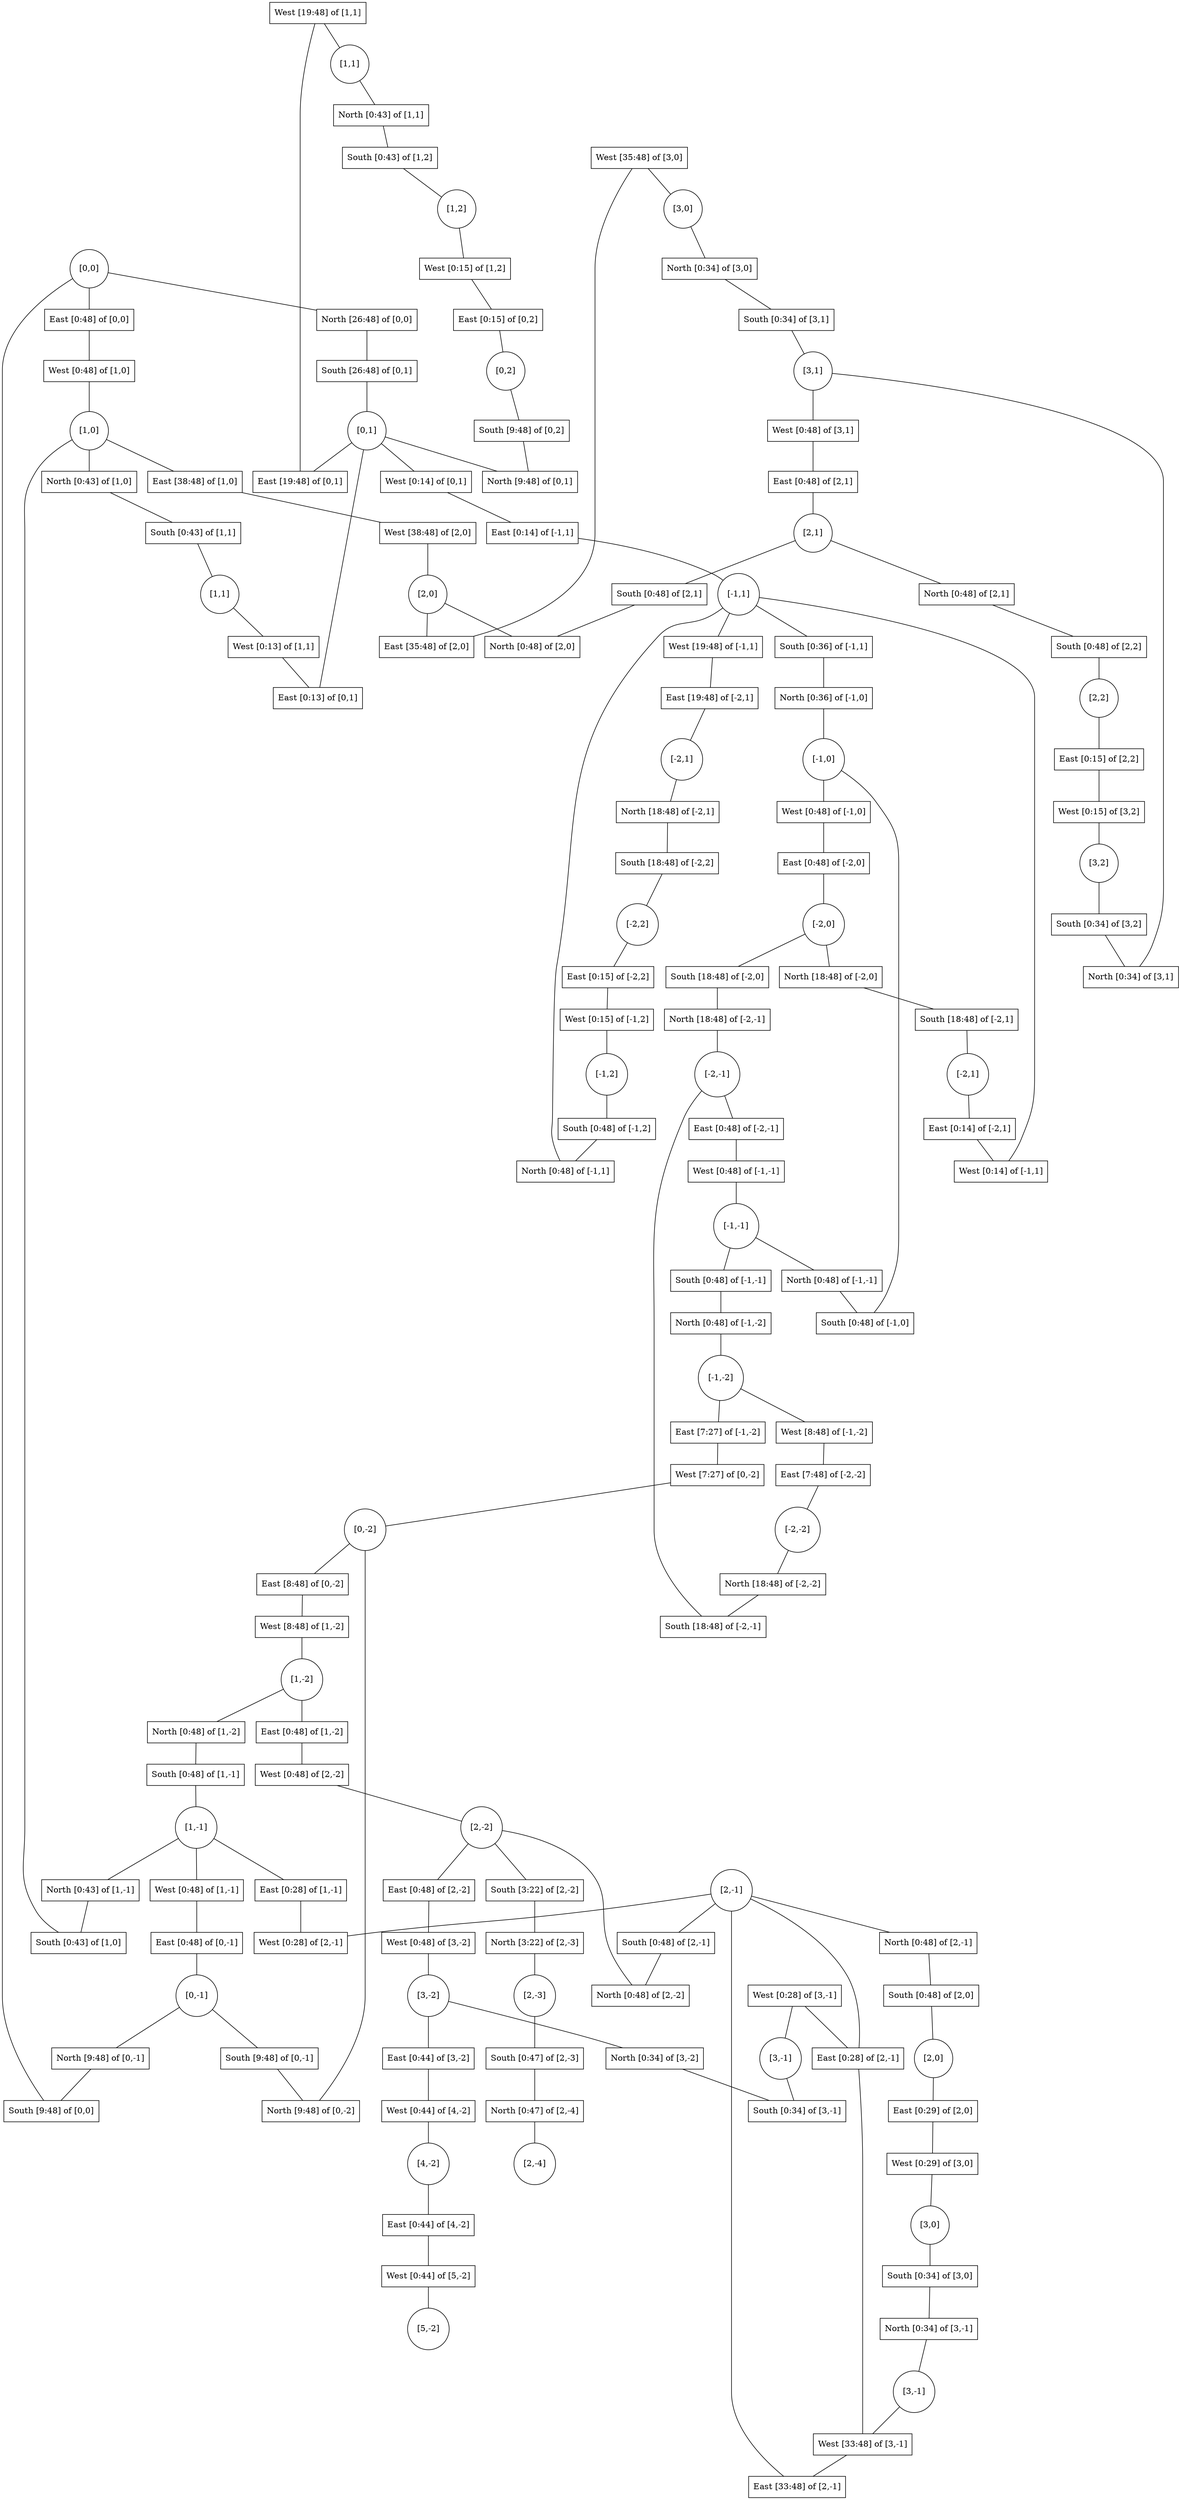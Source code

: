 graph G {
	node [shape="circle"]
	0[label="[0,0]"]
	1[label="North [26:48] of [0,0]",shape="box"]
	2[label="East [0:48] of [0,0]",shape="box"]
	3[label="South [9:48] of [0,0]",shape="box"]
	4[label="North [9:48] of [0,1]",shape="box"]
	5[label="East [19:48] of [0,1]",shape="box"]
	6[label="South [26:48] of [0,1]",shape="box"]
	7[label="West [0:14] of [0,1]",shape="box"]
	8[label="[0,1]"]
	9[label="East [0:13] of [0,1]",shape="box"]
	10[label="North [0:48] of [-1,1]",shape="box"]
	11[label="East [0:14] of [-1,1]",shape="box"]
	12[label="South [0:36] of [-1,1]",shape="box"]
	13[label="West [19:48] of [-1,1]",shape="box"]
	14[label="West [0:14] of [-1,1]",shape="box"]
	15[label="[-1,1]"]
	16[label="North [18:48] of [-2,1]",shape="box"]
	17[label="East [19:48] of [-2,1]",shape="box"]
	18[label="East [0:14] of [-2,1]",shape="box"]
	19[label="South [18:48] of [-2,1]",shape="box"]
	20[label="[-2,1]"]
	21[label="East [0:15] of [-2,2]",shape="box"]
	22[label="South [18:48] of [-2,2]",shape="box"]
	23[label="[-2,2]"]
	24[label="South [0:48] of [-1,2]",shape="box"]
	25[label="West [0:15] of [-1,2]",shape="box"]
	26[label="[-1,2]"]
	27[label="North [0:43] of [1,0]",shape="box"]
	28[label="East [38:48] of [1,0]",shape="box"]
	29[label="South [0:43] of [1,0]",shape="box"]
	30[label="West [0:48] of [1,0]",shape="box"]
	31[label="[1,0]"]
	32[label="North [0:48] of [2,0]",shape="box"]
	33[label="East [35:48] of [2,0]",shape="box"]
	34[label="West [38:48] of [2,0]",shape="box"]
	35[label="[2,0]"]
	36[label="North [0:43] of [1,1]",shape="box"]
	37[label="South [0:43] of [1,1]",shape="box"]
	38[label="West [19:48] of [1,1]",shape="box"]
	39[label="West [0:13] of [1,1]",shape="box"]
	40[label="[1,1]"]
	41[label="[1,1]"]
	42[label="South [0:43] of [1,2]",shape="box"]
	43[label="West [0:15] of [1,2]",shape="box"]
	44[label="[1,2]"]
	45[label="East [0:15] of [0,2]",shape="box"]
	46[label="South [9:48] of [0,2]",shape="box"]
	47[label="[0,2]"]
	48[label="North [0:36] of [-1,0]",shape="box"]
	49[label="South [0:48] of [-1,0]",shape="box"]
	50[label="West [0:48] of [-1,0]",shape="box"]
	51[label="[-1,0]"]
	52[label="North [18:48] of [-2,0]",shape="box"]
	53[label="East [0:48] of [-2,0]",shape="box"]
	54[label="South [18:48] of [-2,0]",shape="box"]
	55[label="[-2,0]"]
	56[label="[-2,1]"]
	57[label="North [18:48] of [-2,-1]",shape="box"]
	58[label="East [0:48] of [-2,-1]",shape="box"]
	59[label="South [18:48] of [-2,-1]",shape="box"]
	60[label="[-2,-1]"]
	61[label="North [0:48] of [-1,-1]",shape="box"]
	62[label="South [0:48] of [-1,-1]",shape="box"]
	63[label="West [0:48] of [-1,-1]",shape="box"]
	64[label="[-1,-1]"]
	65[label="North [0:48] of [-1,-2]",shape="box"]
	66[label="East [7:27] of [-1,-2]",shape="box"]
	67[label="West [8:48] of [-1,-2]",shape="box"]
	68[label="[-1,-2]"]
	69[label="East [8:48] of [0,-2]",shape="box"]
	70[label="West [7:27] of [0,-2]",shape="box"]
	71[label="[0,-2]"]
	72[label="North [9:48] of [0,-2]",shape="box"]
	73[label="North [0:48] of [1,-2]",shape="box"]
	74[label="East [0:48] of [1,-2]",shape="box"]
	75[label="West [8:48] of [1,-2]",shape="box"]
	76[label="[1,-2]"]
	77[label="North [0:48] of [2,-2]",shape="box"]
	78[label="East [0:48] of [2,-2]",shape="box"]
	79[label="South [3:22] of [2,-2]",shape="box"]
	80[label="West [0:48] of [2,-2]",shape="box"]
	81[label="[2,-2]"]
	82[label="North [3:22] of [2,-3]",shape="box"]
	83[label="South [0:47] of [2,-3]",shape="box"]
	84[label="[2,-3]"]
	85[label="North [0:47] of [2,-4]",shape="box"]
	86[label="[2,-4]"]
	87[label="North [0:34] of [3,-2]",shape="box"]
	88[label="East [0:44] of [3,-2]",shape="box"]
	89[label="West [0:48] of [3,-2]",shape="box"]
	90[label="[3,-2]"]
	91[label="South [0:34] of [3,-1]",shape="box"]
	92[label="West [33:48] of [3,-1]",shape="box"]
	93[label="East [33:48] of [2,-1]",shape="box"]
	94[label="South [0:48] of [2,-1]",shape="box"]
	95[label="West [0:28] of [2,-1]",shape="box"]
	96[label="[2,-1]"]
	97[label="North [0:48] of [2,-1]",shape="box"]
	98[label="East [0:28] of [2,-1]",shape="box"]
	99[label="East [0:29] of [2,0]",shape="box"]
	100[label="South [0:48] of [2,0]",shape="box"]
	101[label="[2,0]"]
	102[label="North [0:34] of [3,0]",shape="box"]
	103[label="South [0:34] of [3,0]",shape="box"]
	104[label="West [35:48] of [3,0]",shape="box"]
	105[label="West [0:29] of [3,0]",shape="box"]
	106[label="[3,0]"]
	107[label="North [0:34] of [3,-1]",shape="box"]
	108[label="West [0:28] of [3,-1]",shape="box"]
	109[label="[3,-1]"]
	110[label="[3,-1]"]
	111[label="East [0:44] of [4,-2]",shape="box"]
	112[label="West [0:44] of [4,-2]",shape="box"]
	113[label="[4,-2]"]
	114[label="West [0:44] of [5,-2]",shape="box"]
	115[label="[5,-2]"]
	116[label="North [0:43] of [1,-1]",shape="box"]
	117[label="East [0:28] of [1,-1]",shape="box"]
	118[label="South [0:48] of [1,-1]",shape="box"]
	119[label="West [0:48] of [1,-1]",shape="box"]
	120[label="[1,-1]"]
	121[label="North [9:48] of [0,-1]",shape="box"]
	122[label="East [0:48] of [0,-1]",shape="box"]
	123[label="South [9:48] of [0,-1]",shape="box"]
	124[label="[0,-1]"]
	125[label="North [18:48] of [-2,-2]",shape="box"]
	126[label="East [7:48] of [-2,-2]",shape="box"]
	127[label="[-2,-2]"]
	128[label="[3,0]"]
	129[label="North [0:34] of [3,1]",shape="box"]
	130[label="South [0:34] of [3,1]",shape="box"]
	131[label="West [0:48] of [3,1]",shape="box"]
	132[label="[3,1]"]
	133[label="North [0:48] of [2,1]",shape="box"]
	134[label="East [0:48] of [2,1]",shape="box"]
	135[label="South [0:48] of [2,1]",shape="box"]
	136[label="[2,1]"]
	137[label="East [0:15] of [2,2]",shape="box"]
	138[label="South [0:48] of [2,2]",shape="box"]
	139[label="[2,2]"]
	140[label="South [0:34] of [3,2]",shape="box"]
	141[label="West [0:15] of [3,2]",shape="box"]
	142[label="[3,2]"]
	0 -- 1
	1 -- 6
	6 -- 8
	8 -- 4
	8 -- 5
	8 -- 7
	7 -- 11
	11 -- 15
	15 -- 10
	15 -- 12
	15 -- 13
	15 -- 14
	13 -- 17
	17 -- 20
	20 -- 16
	18 -- 14
	16 -- 22
	22 -- 23
	23 -- 21
	21 -- 25
	25 -- 26
	26 -- 24
	24 -- 10
	8 -- 9
	0 -- 2
	0 -- 3
	2 -- 30
	30 -- 31
	31 -- 27
	31 -- 28
	31 -- 29
	28 -- 34
	34 -- 35
	35 -- 32
	35 -- 33
	27 -- 37
	37 -- 40
	38 -- 5
	40 -- 39
	39 -- 9
	38 -- 41
	41 -- 36
	36 -- 42
	42 -- 44
	44 -- 43
	43 -- 45
	45 -- 47
	47 -- 46
	46 -- 4
	12 -- 48
	48 -- 51
	51 -- 49
	51 -- 50
	50 -- 53
	53 -- 55
	55 -- 52
	55 -- 54
	52 -- 19
	19 -- 56
	56 -- 18
	54 -- 57
	57 -- 60
	60 -- 58
	60 -- 59
	58 -- 63
	63 -- 64
	64 -- 61
	61 -- 49
	64 -- 62
	62 -- 65
	65 -- 68
	68 -- 66
	68 -- 67
	66 -- 70
	70 -- 71
	71 -- 69
	71 -- 72
	69 -- 75
	75 -- 76
	76 -- 73
	76 -- 74
	74 -- 80
	80 -- 81
	81 -- 77
	81 -- 78
	81 -- 79
	79 -- 82
	82 -- 84
	84 -- 83
	83 -- 85
	85 -- 86
	78 -- 89
	89 -- 90
	90 -- 87
	90 -- 88
	87 -- 91
	92 -- 93
	93 -- 96
	96 -- 94
	94 -- 77
	96 -- 95
	96 -- 97
	96 -- 98
	98 -- 92
	97 -- 100
	100 -- 101
	101 -- 99
	99 -- 105
	105 -- 106
	106 -- 103
	104 -- 33
	103 -- 107
	107 -- 109
	109 -- 92
	108 -- 98
	108 -- 110
	110 -- 91
	88 -- 112
	112 -- 113
	113 -- 111
	111 -- 114
	114 -- 115
	73 -- 118
	118 -- 120
	120 -- 116
	116 -- 29
	120 -- 117
	117 -- 95
	120 -- 119
	119 -- 122
	122 -- 124
	124 -- 121
	121 -- 3
	124 -- 123
	123 -- 72
	67 -- 126
	126 -- 127
	127 -- 125
	125 -- 59
	104 -- 128
	128 -- 102
	102 -- 130
	130 -- 132
	132 -- 129
	132 -- 131
	131 -- 134
	134 -- 136
	136 -- 133
	136 -- 135
	135 -- 32
	133 -- 138
	138 -- 139
	139 -- 137
	137 -- 141
	141 -- 142
	142 -- 140
	140 -- 129
}
